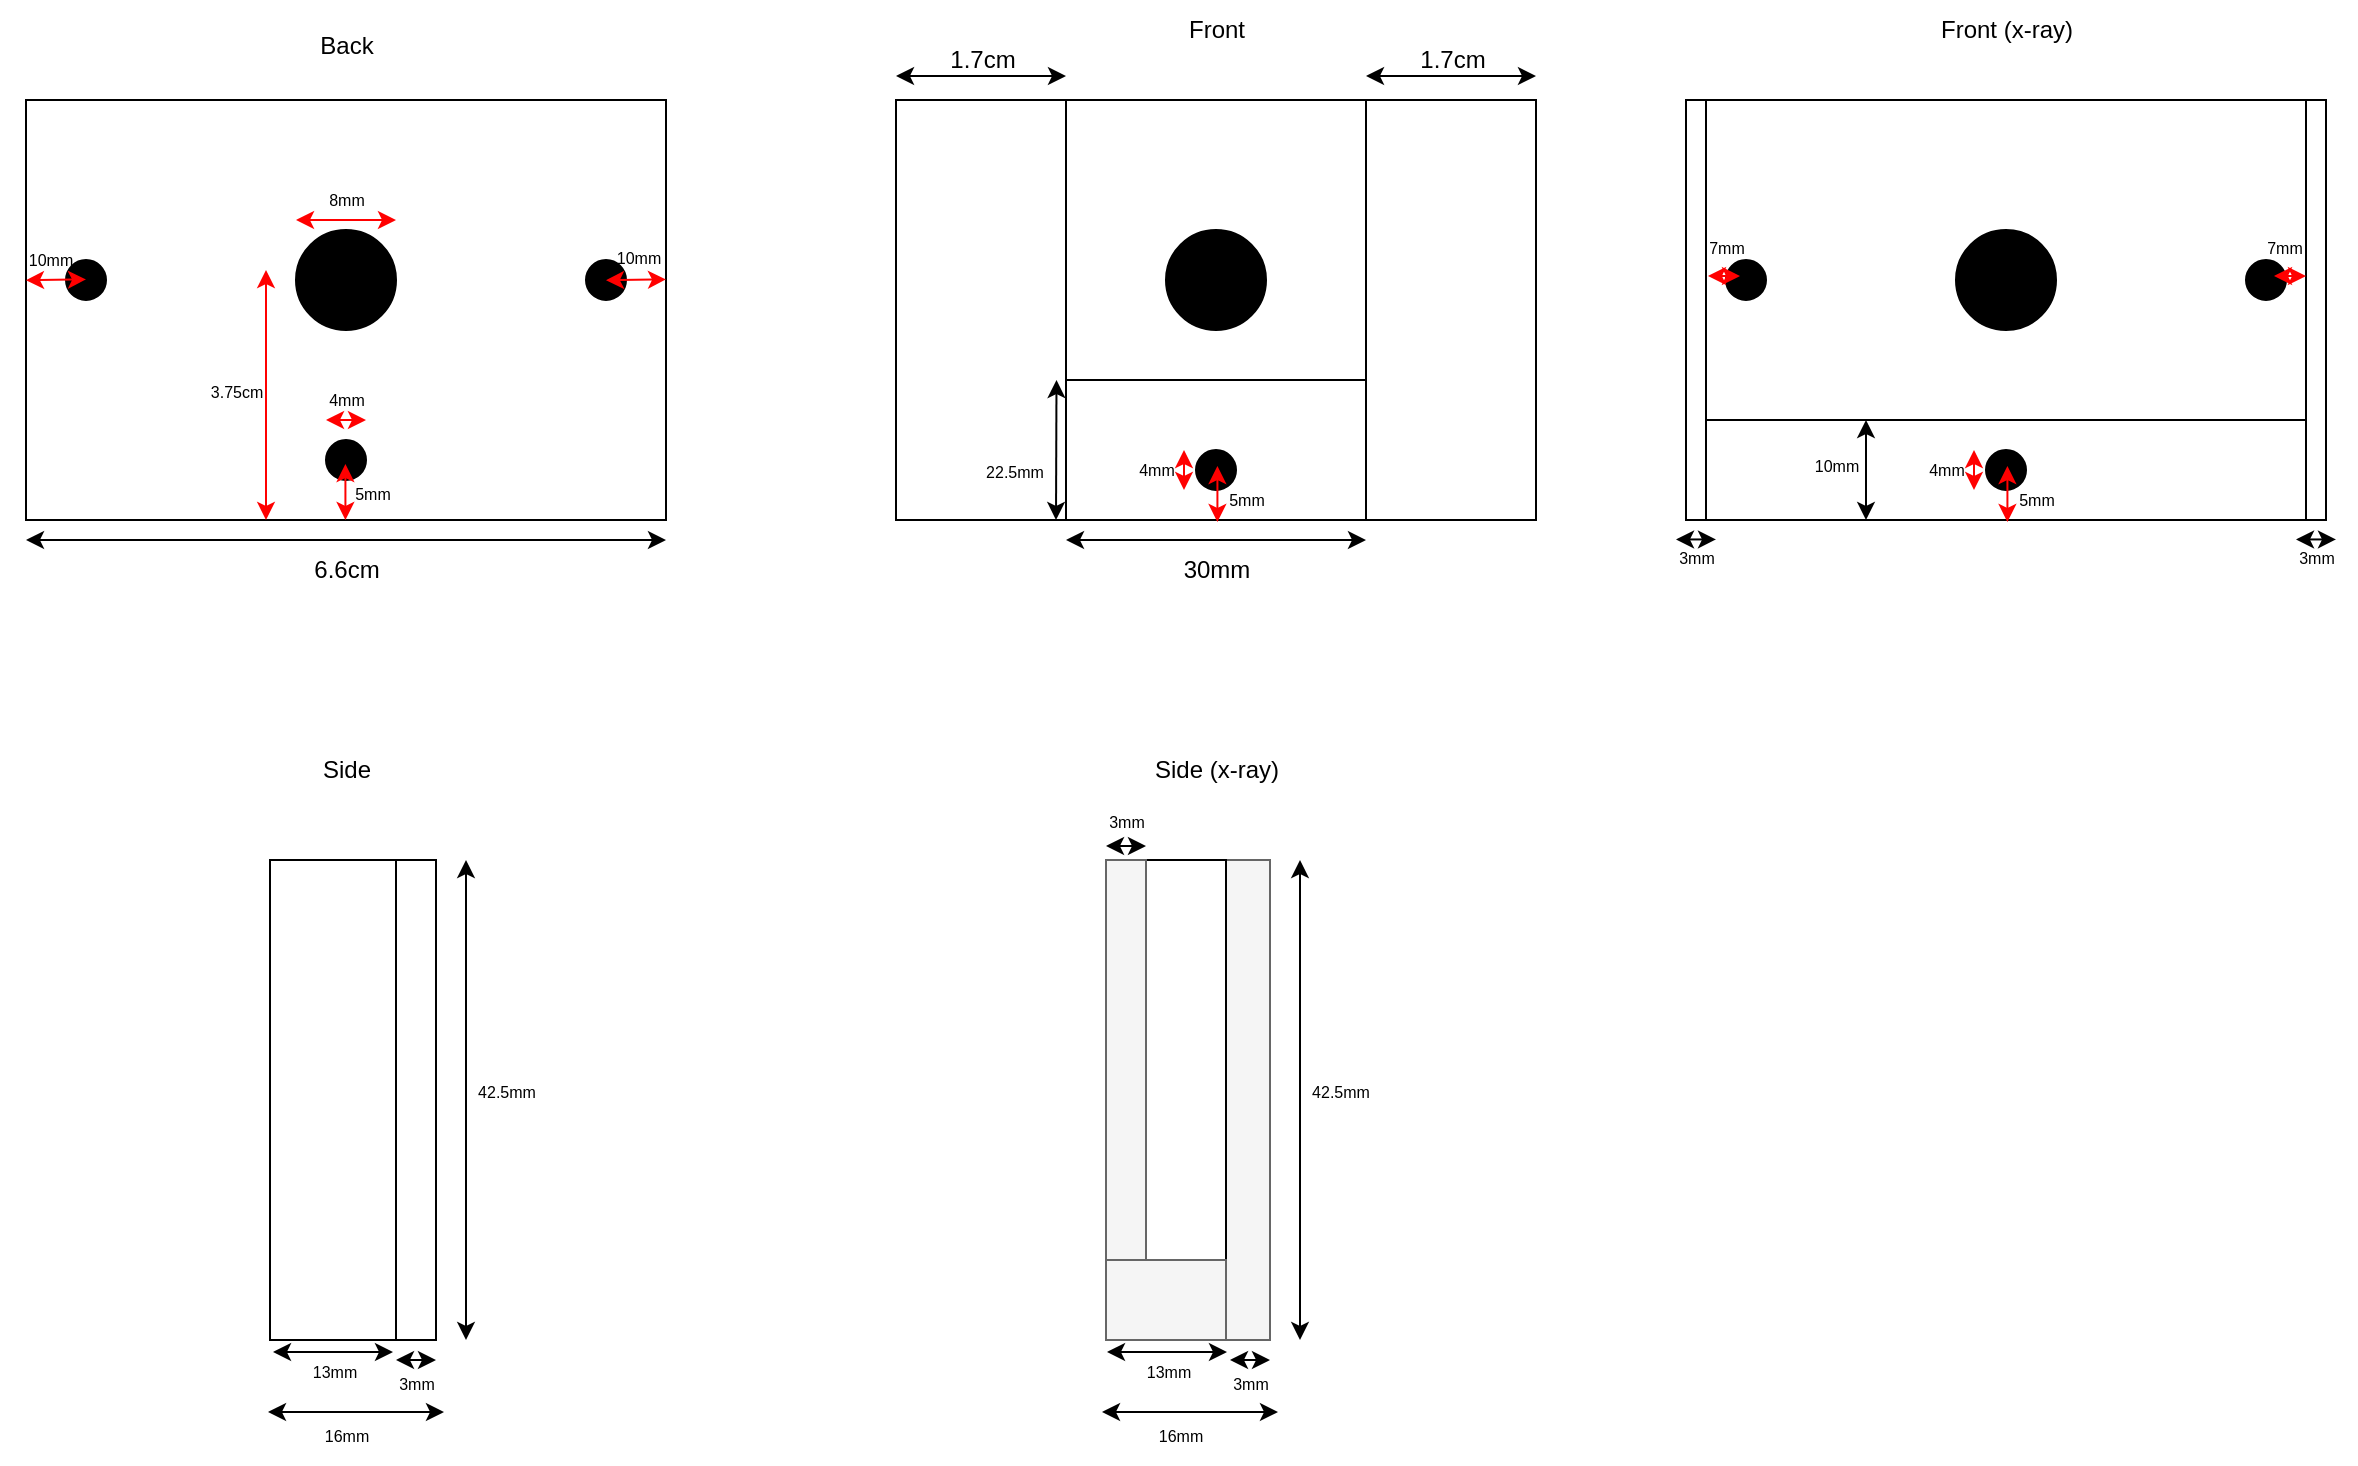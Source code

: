 <mxfile version="21.6.9" type="device">
  <diagram name="Page-1" id="leBDZs9pmWQfGz5eFpR0">
    <mxGraphModel dx="861" dy="906" grid="1" gridSize="10" guides="1" tooltips="1" connect="1" arrows="1" fold="1" page="1" pageScale="1" pageWidth="850" pageHeight="1100" math="0" shadow="0">
      <root>
        <mxCell id="0" />
        <mxCell id="1" parent="0" />
        <mxCell id="RfIov9RQJtb7NfQ5m--m-50" value="&lt;font style=&quot;font-size: 8px;&quot;&gt;3mm&lt;/font&gt;" style="text;html=1;align=center;verticalAlign=middle;resizable=0;points=[];autosize=1;strokeColor=none;fillColor=none;" vertex="1" parent="1">
          <mxGeometry x="265" y="786" width="40" height="30" as="geometry" />
        </mxCell>
        <mxCell id="RfIov9RQJtb7NfQ5m--m-1" value="" style="rounded=0;whiteSpace=wrap;html=1;" vertex="1" parent="1">
          <mxGeometry x="90" y="160" width="320" height="210" as="geometry" />
        </mxCell>
        <mxCell id="RfIov9RQJtb7NfQ5m--m-2" value="Back" style="text;html=1;align=center;verticalAlign=middle;resizable=0;points=[];autosize=1;strokeColor=none;fillColor=none;" vertex="1" parent="1">
          <mxGeometry x="225" y="118" width="50" height="30" as="geometry" />
        </mxCell>
        <mxCell id="RfIov9RQJtb7NfQ5m--m-3" value="Front" style="text;html=1;align=center;verticalAlign=middle;resizable=0;points=[];autosize=1;strokeColor=none;fillColor=none;" vertex="1" parent="1">
          <mxGeometry x="660" y="110" width="50" height="30" as="geometry" />
        </mxCell>
        <mxCell id="RfIov9RQJtb7NfQ5m--m-4" value="Side" style="text;html=1;align=center;verticalAlign=middle;resizable=0;points=[];autosize=1;strokeColor=none;fillColor=none;" vertex="1" parent="1">
          <mxGeometry x="225" y="480" width="50" height="30" as="geometry" />
        </mxCell>
        <mxCell id="RfIov9RQJtb7NfQ5m--m-5" value="Side (x-ray)" style="text;html=1;align=center;verticalAlign=middle;resizable=0;points=[];autosize=1;strokeColor=none;fillColor=none;" vertex="1" parent="1">
          <mxGeometry x="640" y="480" width="90" height="30" as="geometry" />
        </mxCell>
        <mxCell id="RfIov9RQJtb7NfQ5m--m-6" value="" style="endArrow=classic;startArrow=classic;html=1;rounded=0;" edge="1" parent="1">
          <mxGeometry width="50" height="50" relative="1" as="geometry">
            <mxPoint x="90" y="380" as="sourcePoint" />
            <mxPoint x="410" y="380" as="targetPoint" />
          </mxGeometry>
        </mxCell>
        <mxCell id="RfIov9RQJtb7NfQ5m--m-7" value="6.6cm" style="text;html=1;align=center;verticalAlign=middle;resizable=0;points=[];autosize=1;strokeColor=none;fillColor=none;" vertex="1" parent="1">
          <mxGeometry x="220" y="380" width="60" height="30" as="geometry" />
        </mxCell>
        <mxCell id="RfIov9RQJtb7NfQ5m--m-8" value="" style="ellipse;whiteSpace=wrap;html=1;aspect=fixed;strokeColor=#000000;fillColor=#000000;" vertex="1" parent="1">
          <mxGeometry x="110" y="240" width="20" height="20" as="geometry" />
        </mxCell>
        <mxCell id="RfIov9RQJtb7NfQ5m--m-11" value="" style="endArrow=classic;startArrow=classic;html=1;rounded=0;strokeColor=#FF0000;" edge="1" parent="1">
          <mxGeometry width="50" height="50" relative="1" as="geometry">
            <mxPoint x="120" y="249.71" as="sourcePoint" />
            <mxPoint x="90" y="250.14" as="targetPoint" />
          </mxGeometry>
        </mxCell>
        <mxCell id="RfIov9RQJtb7NfQ5m--m-13" value="" style="ellipse;whiteSpace=wrap;html=1;aspect=fixed;strokeColor=#000000;fillColor=#000000;" vertex="1" parent="1">
          <mxGeometry x="370" y="240" width="20" height="20" as="geometry" />
        </mxCell>
        <mxCell id="RfIov9RQJtb7NfQ5m--m-14" value="" style="endArrow=classic;startArrow=classic;html=1;rounded=0;strokeColor=#FF0000;" edge="1" parent="1">
          <mxGeometry width="50" height="50" relative="1" as="geometry">
            <mxPoint x="410" y="249.71" as="sourcePoint" />
            <mxPoint x="380" y="250.14" as="targetPoint" />
          </mxGeometry>
        </mxCell>
        <mxCell id="RfIov9RQJtb7NfQ5m--m-15" value="" style="ellipse;whiteSpace=wrap;html=1;aspect=fixed;strokeColor=#000000;fillColor=#000000;" vertex="1" parent="1">
          <mxGeometry x="240" y="330" width="20" height="20" as="geometry" />
        </mxCell>
        <mxCell id="RfIov9RQJtb7NfQ5m--m-16" value="" style="endArrow=classic;startArrow=classic;html=1;rounded=0;strokeColor=#FF0000;" edge="1" parent="1">
          <mxGeometry width="50" height="50" relative="1" as="geometry">
            <mxPoint x="249.71" y="370" as="sourcePoint" />
            <mxPoint x="249.71" y="342" as="targetPoint" />
          </mxGeometry>
        </mxCell>
        <mxCell id="RfIov9RQJtb7NfQ5m--m-17" value="5mm" style="text;html=1;align=center;verticalAlign=middle;resizable=0;points=[];autosize=1;strokeColor=none;fillColor=none;fontSize=8;" vertex="1" parent="1">
          <mxGeometry x="243" y="347" width="40" height="20" as="geometry" />
        </mxCell>
        <mxCell id="RfIov9RQJtb7NfQ5m--m-18" value="4mm" style="text;html=1;align=center;verticalAlign=middle;resizable=0;points=[];autosize=1;strokeColor=none;fillColor=none;fontSize=8;" vertex="1" parent="1">
          <mxGeometry x="230" y="300" width="40" height="20" as="geometry" />
        </mxCell>
        <mxCell id="RfIov9RQJtb7NfQ5m--m-19" value="" style="endArrow=classic;startArrow=classic;html=1;rounded=0;strokeColor=#FF0000;" edge="1" parent="1">
          <mxGeometry width="50" height="50" relative="1" as="geometry">
            <mxPoint x="240" y="320" as="sourcePoint" />
            <mxPoint x="260" y="320" as="targetPoint" />
          </mxGeometry>
        </mxCell>
        <mxCell id="RfIov9RQJtb7NfQ5m--m-20" value="10mm" style="text;html=1;align=center;verticalAlign=middle;resizable=0;points=[];autosize=1;strokeColor=none;fillColor=none;fontSize=8;" vertex="1" parent="1">
          <mxGeometry x="371" y="229" width="50" height="20" as="geometry" />
        </mxCell>
        <mxCell id="RfIov9RQJtb7NfQ5m--m-21" value="10mm" style="text;html=1;align=center;verticalAlign=middle;resizable=0;points=[];autosize=1;strokeColor=none;fillColor=none;fontSize=8;" vertex="1" parent="1">
          <mxGeometry x="77" y="230" width="50" height="20" as="geometry" />
        </mxCell>
        <mxCell id="RfIov9RQJtb7NfQ5m--m-22" value="" style="rounded=0;whiteSpace=wrap;html=1;" vertex="1" parent="1">
          <mxGeometry x="525" y="160" width="320" height="210" as="geometry" />
        </mxCell>
        <mxCell id="RfIov9RQJtb7NfQ5m--m-23" value="" style="rounded=0;whiteSpace=wrap;html=1;" vertex="1" parent="1">
          <mxGeometry x="525" y="160" width="85" height="210" as="geometry" />
        </mxCell>
        <mxCell id="RfIov9RQJtb7NfQ5m--m-25" value="" style="rounded=0;whiteSpace=wrap;html=1;" vertex="1" parent="1">
          <mxGeometry x="760" y="160" width="85" height="210" as="geometry" />
        </mxCell>
        <mxCell id="RfIov9RQJtb7NfQ5m--m-26" value="" style="endArrow=classic;startArrow=classic;html=1;rounded=0;" edge="1" parent="1">
          <mxGeometry width="50" height="50" relative="1" as="geometry">
            <mxPoint x="610" y="380" as="sourcePoint" />
            <mxPoint x="760" y="380" as="targetPoint" />
          </mxGeometry>
        </mxCell>
        <mxCell id="RfIov9RQJtb7NfQ5m--m-27" value="30mm" style="text;html=1;align=center;verticalAlign=middle;resizable=0;points=[];autosize=1;strokeColor=none;fillColor=none;" vertex="1" parent="1">
          <mxGeometry x="655" y="380" width="60" height="30" as="geometry" />
        </mxCell>
        <mxCell id="RfIov9RQJtb7NfQ5m--m-28" value="" style="rounded=0;whiteSpace=wrap;html=1;" vertex="1" parent="1">
          <mxGeometry x="610" y="300" width="150" height="70" as="geometry" />
        </mxCell>
        <mxCell id="RfIov9RQJtb7NfQ5m--m-29" value="" style="ellipse;whiteSpace=wrap;html=1;aspect=fixed;fillColor=#000000;" vertex="1" parent="1">
          <mxGeometry x="225" y="225" width="50" height="50" as="geometry" />
        </mxCell>
        <mxCell id="RfIov9RQJtb7NfQ5m--m-30" value="" style="endArrow=classic;startArrow=classic;html=1;rounded=0;strokeColor=#FF0000;" edge="1" parent="1">
          <mxGeometry width="50" height="50" relative="1" as="geometry">
            <mxPoint x="210" y="370" as="sourcePoint" />
            <mxPoint x="210" y="245" as="targetPoint" />
          </mxGeometry>
        </mxCell>
        <mxCell id="RfIov9RQJtb7NfQ5m--m-31" value="&lt;font style=&quot;font-size: 8px;&quot;&gt;3.75cm&lt;/font&gt;" style="text;html=1;align=center;verticalAlign=middle;resizable=0;points=[];autosize=1;strokeColor=none;fillColor=none;" vertex="1" parent="1">
          <mxGeometry x="170" y="290" width="50" height="30" as="geometry" />
        </mxCell>
        <mxCell id="RfIov9RQJtb7NfQ5m--m-32" value="" style="endArrow=classic;startArrow=classic;html=1;rounded=0;strokeColor=#FF0000;" edge="1" parent="1">
          <mxGeometry width="50" height="50" relative="1" as="geometry">
            <mxPoint x="275" y="220" as="sourcePoint" />
            <mxPoint x="225" y="220" as="targetPoint" />
          </mxGeometry>
        </mxCell>
        <mxCell id="RfIov9RQJtb7NfQ5m--m-33" value="&lt;font style=&quot;font-size: 8px;&quot;&gt;8mm&lt;/font&gt;" style="text;html=1;align=center;verticalAlign=middle;resizable=0;points=[];autosize=1;strokeColor=none;fillColor=none;" vertex="1" parent="1">
          <mxGeometry x="230" y="194" width="40" height="30" as="geometry" />
        </mxCell>
        <mxCell id="RfIov9RQJtb7NfQ5m--m-34" value="" style="ellipse;whiteSpace=wrap;html=1;aspect=fixed;fillColor=#000000;" vertex="1" parent="1">
          <mxGeometry x="660" y="225" width="50" height="50" as="geometry" />
        </mxCell>
        <mxCell id="RfIov9RQJtb7NfQ5m--m-35" value="" style="endArrow=classic;startArrow=classic;html=1;rounded=0;" edge="1" parent="1">
          <mxGeometry width="50" height="50" relative="1" as="geometry">
            <mxPoint x="605" y="370" as="sourcePoint" />
            <mxPoint x="605.25" y="300" as="targetPoint" />
          </mxGeometry>
        </mxCell>
        <mxCell id="RfIov9RQJtb7NfQ5m--m-36" value="&lt;font style=&quot;font-size: 8px;&quot;&gt;22.5mm&lt;/font&gt;" style="text;html=1;align=center;verticalAlign=middle;resizable=0;points=[];autosize=1;strokeColor=none;fillColor=none;" vertex="1" parent="1">
          <mxGeometry x="559" y="330" width="50" height="30" as="geometry" />
        </mxCell>
        <mxCell id="RfIov9RQJtb7NfQ5m--m-37" value="" style="ellipse;whiteSpace=wrap;html=1;aspect=fixed;strokeColor=#000000;fillColor=#000000;" vertex="1" parent="1">
          <mxGeometry x="675" y="335" width="20" height="20" as="geometry" />
        </mxCell>
        <mxCell id="RfIov9RQJtb7NfQ5m--m-39" value="" style="endArrow=classic;startArrow=classic;html=1;rounded=0;strokeColor=#FF0000;" edge="1" parent="1">
          <mxGeometry width="50" height="50" relative="1" as="geometry">
            <mxPoint x="685.71" y="371" as="sourcePoint" />
            <mxPoint x="685.71" y="343" as="targetPoint" />
          </mxGeometry>
        </mxCell>
        <mxCell id="RfIov9RQJtb7NfQ5m--m-40" value="5mm" style="text;html=1;align=center;verticalAlign=middle;resizable=0;points=[];autosize=1;strokeColor=none;fillColor=none;fontSize=8;" vertex="1" parent="1">
          <mxGeometry x="680" y="350" width="40" height="20" as="geometry" />
        </mxCell>
        <mxCell id="RfIov9RQJtb7NfQ5m--m-41" value="4mm" style="text;html=1;align=center;verticalAlign=middle;resizable=0;points=[];autosize=1;strokeColor=none;fillColor=none;fontSize=8;" vertex="1" parent="1">
          <mxGeometry x="635" y="335" width="40" height="20" as="geometry" />
        </mxCell>
        <mxCell id="RfIov9RQJtb7NfQ5m--m-42" value="" style="endArrow=classic;startArrow=classic;html=1;rounded=0;strokeColor=#FF0000;" edge="1" parent="1">
          <mxGeometry width="50" height="50" relative="1" as="geometry">
            <mxPoint x="669" y="335" as="sourcePoint" />
            <mxPoint x="669" y="355" as="targetPoint" />
          </mxGeometry>
        </mxCell>
        <mxCell id="RfIov9RQJtb7NfQ5m--m-43" value="" style="endArrow=classic;startArrow=classic;html=1;rounded=0;" edge="1" parent="1">
          <mxGeometry width="50" height="50" relative="1" as="geometry">
            <mxPoint x="525" y="148" as="sourcePoint" />
            <mxPoint x="610" y="148" as="targetPoint" />
          </mxGeometry>
        </mxCell>
        <mxCell id="RfIov9RQJtb7NfQ5m--m-44" value="1.7cm" style="text;html=1;align=center;verticalAlign=middle;resizable=0;points=[];autosize=1;strokeColor=none;fillColor=none;" vertex="1" parent="1">
          <mxGeometry x="537.5" y="125" width="60" height="30" as="geometry" />
        </mxCell>
        <mxCell id="RfIov9RQJtb7NfQ5m--m-45" value="" style="endArrow=classic;startArrow=classic;html=1;rounded=0;" edge="1" parent="1">
          <mxGeometry width="50" height="50" relative="1" as="geometry">
            <mxPoint x="760" y="148" as="sourcePoint" />
            <mxPoint x="845" y="148" as="targetPoint" />
          </mxGeometry>
        </mxCell>
        <mxCell id="RfIov9RQJtb7NfQ5m--m-46" value="1.7cm" style="text;html=1;align=center;verticalAlign=middle;resizable=0;points=[];autosize=1;strokeColor=none;fillColor=none;" vertex="1" parent="1">
          <mxGeometry x="772.5" y="125" width="60" height="30" as="geometry" />
        </mxCell>
        <mxCell id="RfIov9RQJtb7NfQ5m--m-47" value="" style="rounded=0;whiteSpace=wrap;html=1;" vertex="1" parent="1">
          <mxGeometry x="275" y="540" width="20" height="240" as="geometry" />
        </mxCell>
        <mxCell id="RfIov9RQJtb7NfQ5m--m-48" value="" style="rounded=0;whiteSpace=wrap;html=1;" vertex="1" parent="1">
          <mxGeometry x="212" y="540" width="63" height="240" as="geometry" />
        </mxCell>
        <mxCell id="RfIov9RQJtb7NfQ5m--m-49" value="" style="endArrow=classic;startArrow=classic;html=1;rounded=0;" edge="1" parent="1">
          <mxGeometry width="50" height="50" relative="1" as="geometry">
            <mxPoint x="275" y="790" as="sourcePoint" />
            <mxPoint x="295" y="790" as="targetPoint" />
          </mxGeometry>
        </mxCell>
        <mxCell id="RfIov9RQJtb7NfQ5m--m-51" value="" style="endArrow=classic;startArrow=classic;html=1;rounded=0;" edge="1" parent="1">
          <mxGeometry width="50" height="50" relative="1" as="geometry">
            <mxPoint x="211" y="816" as="sourcePoint" />
            <mxPoint x="299" y="816" as="targetPoint" />
          </mxGeometry>
        </mxCell>
        <mxCell id="RfIov9RQJtb7NfQ5m--m-52" value="&lt;font style=&quot;font-size: 8px;&quot;&gt;16mm&lt;/font&gt;" style="text;html=1;align=center;verticalAlign=middle;resizable=0;points=[];autosize=1;strokeColor=none;fillColor=none;" vertex="1" parent="1">
          <mxGeometry x="225" y="812" width="50" height="30" as="geometry" />
        </mxCell>
        <mxCell id="RfIov9RQJtb7NfQ5m--m-53" value="" style="endArrow=classic;startArrow=classic;html=1;rounded=0;" edge="1" parent="1">
          <mxGeometry width="50" height="50" relative="1" as="geometry">
            <mxPoint x="310" y="540" as="sourcePoint" />
            <mxPoint x="310" y="780" as="targetPoint" />
          </mxGeometry>
        </mxCell>
        <mxCell id="RfIov9RQJtb7NfQ5m--m-55" value="&lt;font style=&quot;font-size: 8px;&quot;&gt;42.5mm&lt;/font&gt;" style="text;html=1;align=center;verticalAlign=middle;resizable=0;points=[];autosize=1;strokeColor=none;fillColor=none;" vertex="1" parent="1">
          <mxGeometry x="305" y="640" width="50" height="30" as="geometry" />
        </mxCell>
        <mxCell id="RfIov9RQJtb7NfQ5m--m-56" value="" style="endArrow=classic;startArrow=classic;html=1;rounded=0;" edge="1" parent="1">
          <mxGeometry width="50" height="50" relative="1" as="geometry">
            <mxPoint x="213.5" y="786" as="sourcePoint" />
            <mxPoint x="273.5" y="786" as="targetPoint" />
          </mxGeometry>
        </mxCell>
        <mxCell id="RfIov9RQJtb7NfQ5m--m-57" value="&lt;font style=&quot;font-size: 8px;&quot;&gt;13mm&lt;/font&gt;" style="text;html=1;align=center;verticalAlign=middle;resizable=0;points=[];autosize=1;strokeColor=none;fillColor=none;" vertex="1" parent="1">
          <mxGeometry x="218.5" y="780" width="50" height="30" as="geometry" />
        </mxCell>
        <mxCell id="RfIov9RQJtb7NfQ5m--m-58" value="&lt;font style=&quot;font-size: 8px;&quot;&gt;3mm&lt;/font&gt;" style="text;html=1;align=center;verticalAlign=middle;resizable=0;points=[];autosize=1;strokeColor=none;fillColor=none;" vertex="1" parent="1">
          <mxGeometry x="682" y="786" width="40" height="30" as="geometry" />
        </mxCell>
        <mxCell id="RfIov9RQJtb7NfQ5m--m-59" value="" style="rounded=0;whiteSpace=wrap;html=1;fillColor=#f5f5f5;fontColor=#333333;strokeColor=#666666;" vertex="1" parent="1">
          <mxGeometry x="690" y="540" width="22" height="240" as="geometry" />
        </mxCell>
        <mxCell id="RfIov9RQJtb7NfQ5m--m-60" value="" style="rounded=0;whiteSpace=wrap;html=1;" vertex="1" parent="1">
          <mxGeometry x="630" y="540" width="60" height="240" as="geometry" />
        </mxCell>
        <mxCell id="RfIov9RQJtb7NfQ5m--m-61" value="" style="endArrow=classic;startArrow=classic;html=1;rounded=0;" edge="1" parent="1">
          <mxGeometry width="50" height="50" relative="1" as="geometry">
            <mxPoint x="692" y="790" as="sourcePoint" />
            <mxPoint x="712" y="790" as="targetPoint" />
          </mxGeometry>
        </mxCell>
        <mxCell id="RfIov9RQJtb7NfQ5m--m-62" value="" style="endArrow=classic;startArrow=classic;html=1;rounded=0;" edge="1" parent="1">
          <mxGeometry width="50" height="50" relative="1" as="geometry">
            <mxPoint x="628" y="816" as="sourcePoint" />
            <mxPoint x="716" y="816" as="targetPoint" />
          </mxGeometry>
        </mxCell>
        <mxCell id="RfIov9RQJtb7NfQ5m--m-63" value="&lt;font style=&quot;font-size: 8px;&quot;&gt;16mm&lt;/font&gt;" style="text;html=1;align=center;verticalAlign=middle;resizable=0;points=[];autosize=1;strokeColor=none;fillColor=none;" vertex="1" parent="1">
          <mxGeometry x="642" y="812" width="50" height="30" as="geometry" />
        </mxCell>
        <mxCell id="RfIov9RQJtb7NfQ5m--m-64" value="" style="endArrow=classic;startArrow=classic;html=1;rounded=0;" edge="1" parent="1">
          <mxGeometry width="50" height="50" relative="1" as="geometry">
            <mxPoint x="727" y="540" as="sourcePoint" />
            <mxPoint x="727" y="780" as="targetPoint" />
          </mxGeometry>
        </mxCell>
        <mxCell id="RfIov9RQJtb7NfQ5m--m-65" value="&lt;font style=&quot;font-size: 8px;&quot;&gt;42.5mm&lt;/font&gt;" style="text;html=1;align=center;verticalAlign=middle;resizable=0;points=[];autosize=1;strokeColor=none;fillColor=none;" vertex="1" parent="1">
          <mxGeometry x="722" y="640" width="50" height="30" as="geometry" />
        </mxCell>
        <mxCell id="RfIov9RQJtb7NfQ5m--m-66" value="" style="endArrow=classic;startArrow=classic;html=1;rounded=0;" edge="1" parent="1">
          <mxGeometry width="50" height="50" relative="1" as="geometry">
            <mxPoint x="630.5" y="786" as="sourcePoint" />
            <mxPoint x="690.5" y="786" as="targetPoint" />
          </mxGeometry>
        </mxCell>
        <mxCell id="RfIov9RQJtb7NfQ5m--m-67" value="&lt;font style=&quot;font-size: 8px;&quot;&gt;13mm&lt;/font&gt;" style="text;html=1;align=center;verticalAlign=middle;resizable=0;points=[];autosize=1;strokeColor=none;fillColor=none;" vertex="1" parent="1">
          <mxGeometry x="635.5" y="780" width="50" height="30" as="geometry" />
        </mxCell>
        <mxCell id="RfIov9RQJtb7NfQ5m--m-68" value="" style="rounded=0;whiteSpace=wrap;html=1;fillColor=#f5f5f5;fontColor=#333333;strokeColor=#666666;" vertex="1" parent="1">
          <mxGeometry x="630" y="740" width="60" height="40" as="geometry" />
        </mxCell>
        <mxCell id="RfIov9RQJtb7NfQ5m--m-69" value="" style="rounded=0;whiteSpace=wrap;html=1;fillColor=#f5f5f5;fontColor=#333333;strokeColor=#666666;" vertex="1" parent="1">
          <mxGeometry x="630" y="540" width="20" height="200" as="geometry" />
        </mxCell>
        <mxCell id="RfIov9RQJtb7NfQ5m--m-71" value="Front (x-ray)" style="text;html=1;align=center;verticalAlign=middle;resizable=0;points=[];autosize=1;strokeColor=none;fillColor=none;" vertex="1" parent="1">
          <mxGeometry x="1035" y="110" width="90" height="30" as="geometry" />
        </mxCell>
        <mxCell id="RfIov9RQJtb7NfQ5m--m-72" value="" style="rounded=0;whiteSpace=wrap;html=1;" vertex="1" parent="1">
          <mxGeometry x="920" y="160" width="320" height="210" as="geometry" />
        </mxCell>
        <mxCell id="RfIov9RQJtb7NfQ5m--m-77" value="" style="rounded=0;whiteSpace=wrap;html=1;" vertex="1" parent="1">
          <mxGeometry x="930" y="320" width="300" height="50" as="geometry" />
        </mxCell>
        <mxCell id="RfIov9RQJtb7NfQ5m--m-78" value="" style="ellipse;whiteSpace=wrap;html=1;aspect=fixed;fillColor=#000000;" vertex="1" parent="1">
          <mxGeometry x="1055" y="225" width="50" height="50" as="geometry" />
        </mxCell>
        <mxCell id="RfIov9RQJtb7NfQ5m--m-79" value="" style="endArrow=classic;startArrow=classic;html=1;rounded=0;" edge="1" parent="1">
          <mxGeometry width="50" height="50" relative="1" as="geometry">
            <mxPoint x="1010" y="320" as="sourcePoint" />
            <mxPoint x="1010" y="370" as="targetPoint" />
          </mxGeometry>
        </mxCell>
        <mxCell id="RfIov9RQJtb7NfQ5m--m-80" value="&lt;font style=&quot;font-size: 8px;&quot;&gt;10mm&lt;/font&gt;" style="text;html=1;align=center;verticalAlign=middle;resizable=0;points=[];autosize=1;strokeColor=none;fillColor=none;" vertex="1" parent="1">
          <mxGeometry x="970" y="327" width="50" height="30" as="geometry" />
        </mxCell>
        <mxCell id="RfIov9RQJtb7NfQ5m--m-81" value="" style="ellipse;whiteSpace=wrap;html=1;aspect=fixed;strokeColor=#000000;fillColor=#000000;" vertex="1" parent="1">
          <mxGeometry x="1070" y="335" width="20" height="20" as="geometry" />
        </mxCell>
        <mxCell id="RfIov9RQJtb7NfQ5m--m-82" value="" style="endArrow=classic;startArrow=classic;html=1;rounded=0;strokeColor=#FF0000;" edge="1" parent="1">
          <mxGeometry width="50" height="50" relative="1" as="geometry">
            <mxPoint x="1080.71" y="371" as="sourcePoint" />
            <mxPoint x="1080.71" y="343" as="targetPoint" />
          </mxGeometry>
        </mxCell>
        <mxCell id="RfIov9RQJtb7NfQ5m--m-83" value="5mm" style="text;html=1;align=center;verticalAlign=middle;resizable=0;points=[];autosize=1;strokeColor=none;fillColor=none;fontSize=8;" vertex="1" parent="1">
          <mxGeometry x="1075" y="350" width="40" height="20" as="geometry" />
        </mxCell>
        <mxCell id="RfIov9RQJtb7NfQ5m--m-84" value="4mm" style="text;html=1;align=center;verticalAlign=middle;resizable=0;points=[];autosize=1;strokeColor=none;fillColor=none;fontSize=8;" vertex="1" parent="1">
          <mxGeometry x="1030" y="335" width="40" height="20" as="geometry" />
        </mxCell>
        <mxCell id="RfIov9RQJtb7NfQ5m--m-85" value="" style="endArrow=classic;startArrow=classic;html=1;rounded=0;strokeColor=#FF0000;" edge="1" parent="1">
          <mxGeometry width="50" height="50" relative="1" as="geometry">
            <mxPoint x="1064" y="335" as="sourcePoint" />
            <mxPoint x="1064" y="355" as="targetPoint" />
          </mxGeometry>
        </mxCell>
        <mxCell id="RfIov9RQJtb7NfQ5m--m-90" value="" style="rounded=0;whiteSpace=wrap;html=1;" vertex="1" parent="1">
          <mxGeometry x="1230" y="160" width="10" height="210" as="geometry" />
        </mxCell>
        <mxCell id="RfIov9RQJtb7NfQ5m--m-91" value="" style="rounded=0;whiteSpace=wrap;html=1;" vertex="1" parent="1">
          <mxGeometry x="920" y="160" width="10" height="210" as="geometry" />
        </mxCell>
        <mxCell id="RfIov9RQJtb7NfQ5m--m-92" value="" style="endArrow=classic;startArrow=classic;html=1;rounded=0;" edge="1" parent="1">
          <mxGeometry width="50" height="50" relative="1" as="geometry">
            <mxPoint x="915" y="379.72" as="sourcePoint" />
            <mxPoint x="935" y="379.72" as="targetPoint" />
          </mxGeometry>
        </mxCell>
        <mxCell id="RfIov9RQJtb7NfQ5m--m-93" value="&lt;font style=&quot;font-size: 8px;&quot;&gt;3mm&lt;/font&gt;" style="text;html=1;align=center;verticalAlign=middle;resizable=0;points=[];autosize=1;strokeColor=none;fillColor=none;" vertex="1" parent="1">
          <mxGeometry x="905" y="373" width="40" height="30" as="geometry" />
        </mxCell>
        <mxCell id="RfIov9RQJtb7NfQ5m--m-94" value="" style="endArrow=classic;startArrow=classic;html=1;rounded=0;" edge="1" parent="1">
          <mxGeometry width="50" height="50" relative="1" as="geometry">
            <mxPoint x="1225" y="379.72" as="sourcePoint" />
            <mxPoint x="1245" y="379.72" as="targetPoint" />
          </mxGeometry>
        </mxCell>
        <mxCell id="RfIov9RQJtb7NfQ5m--m-95" value="&lt;font style=&quot;font-size: 8px;&quot;&gt;3mm&lt;/font&gt;" style="text;html=1;align=center;verticalAlign=middle;resizable=0;points=[];autosize=1;strokeColor=none;fillColor=none;" vertex="1" parent="1">
          <mxGeometry x="1215" y="373" width="40" height="30" as="geometry" />
        </mxCell>
        <mxCell id="RfIov9RQJtb7NfQ5m--m-96" value="" style="endArrow=classic;startArrow=classic;html=1;rounded=0;" edge="1" parent="1">
          <mxGeometry width="50" height="50" relative="1" as="geometry">
            <mxPoint x="630" y="533" as="sourcePoint" />
            <mxPoint x="650" y="533" as="targetPoint" />
          </mxGeometry>
        </mxCell>
        <mxCell id="RfIov9RQJtb7NfQ5m--m-97" value="&lt;font style=&quot;font-size: 8px;&quot;&gt;3mm&lt;/font&gt;" style="text;html=1;align=center;verticalAlign=middle;resizable=0;points=[];autosize=1;strokeColor=none;fillColor=none;" vertex="1" parent="1">
          <mxGeometry x="620" y="505" width="40" height="30" as="geometry" />
        </mxCell>
        <mxCell id="RfIov9RQJtb7NfQ5m--m-98" value="" style="ellipse;whiteSpace=wrap;html=1;aspect=fixed;strokeColor=#000000;fillColor=#000000;" vertex="1" parent="1">
          <mxGeometry x="940" y="240" width="20" height="20" as="geometry" />
        </mxCell>
        <mxCell id="RfIov9RQJtb7NfQ5m--m-99" value="" style="ellipse;whiteSpace=wrap;html=1;aspect=fixed;strokeColor=#000000;fillColor=#000000;" vertex="1" parent="1">
          <mxGeometry x="1200" y="240" width="20" height="20" as="geometry" />
        </mxCell>
        <mxCell id="RfIov9RQJtb7NfQ5m--m-100" value="" style="endArrow=classic;startArrow=classic;html=1;rounded=0;strokeColor=#FF0000;" edge="1" parent="1">
          <mxGeometry width="50" height="50" relative="1" as="geometry">
            <mxPoint x="947" y="248" as="sourcePoint" />
            <mxPoint x="931" y="248.0" as="targetPoint" />
          </mxGeometry>
        </mxCell>
        <mxCell id="RfIov9RQJtb7NfQ5m--m-101" value="7mm" style="text;html=1;align=center;verticalAlign=middle;resizable=0;points=[];autosize=1;strokeColor=none;fillColor=none;fontSize=8;" vertex="1" parent="1">
          <mxGeometry x="920" y="224" width="40" height="20" as="geometry" />
        </mxCell>
        <mxCell id="RfIov9RQJtb7NfQ5m--m-102" value="" style="endArrow=classic;startArrow=classic;html=1;rounded=0;strokeColor=#FF0000;" edge="1" parent="1">
          <mxGeometry width="50" height="50" relative="1" as="geometry">
            <mxPoint x="1230" y="248" as="sourcePoint" />
            <mxPoint x="1214" y="248" as="targetPoint" />
          </mxGeometry>
        </mxCell>
        <mxCell id="RfIov9RQJtb7NfQ5m--m-103" value="7mm" style="text;html=1;align=center;verticalAlign=middle;resizable=0;points=[];autosize=1;strokeColor=none;fillColor=none;fontSize=8;" vertex="1" parent="1">
          <mxGeometry x="1199" y="224" width="40" height="20" as="geometry" />
        </mxCell>
      </root>
    </mxGraphModel>
  </diagram>
</mxfile>
